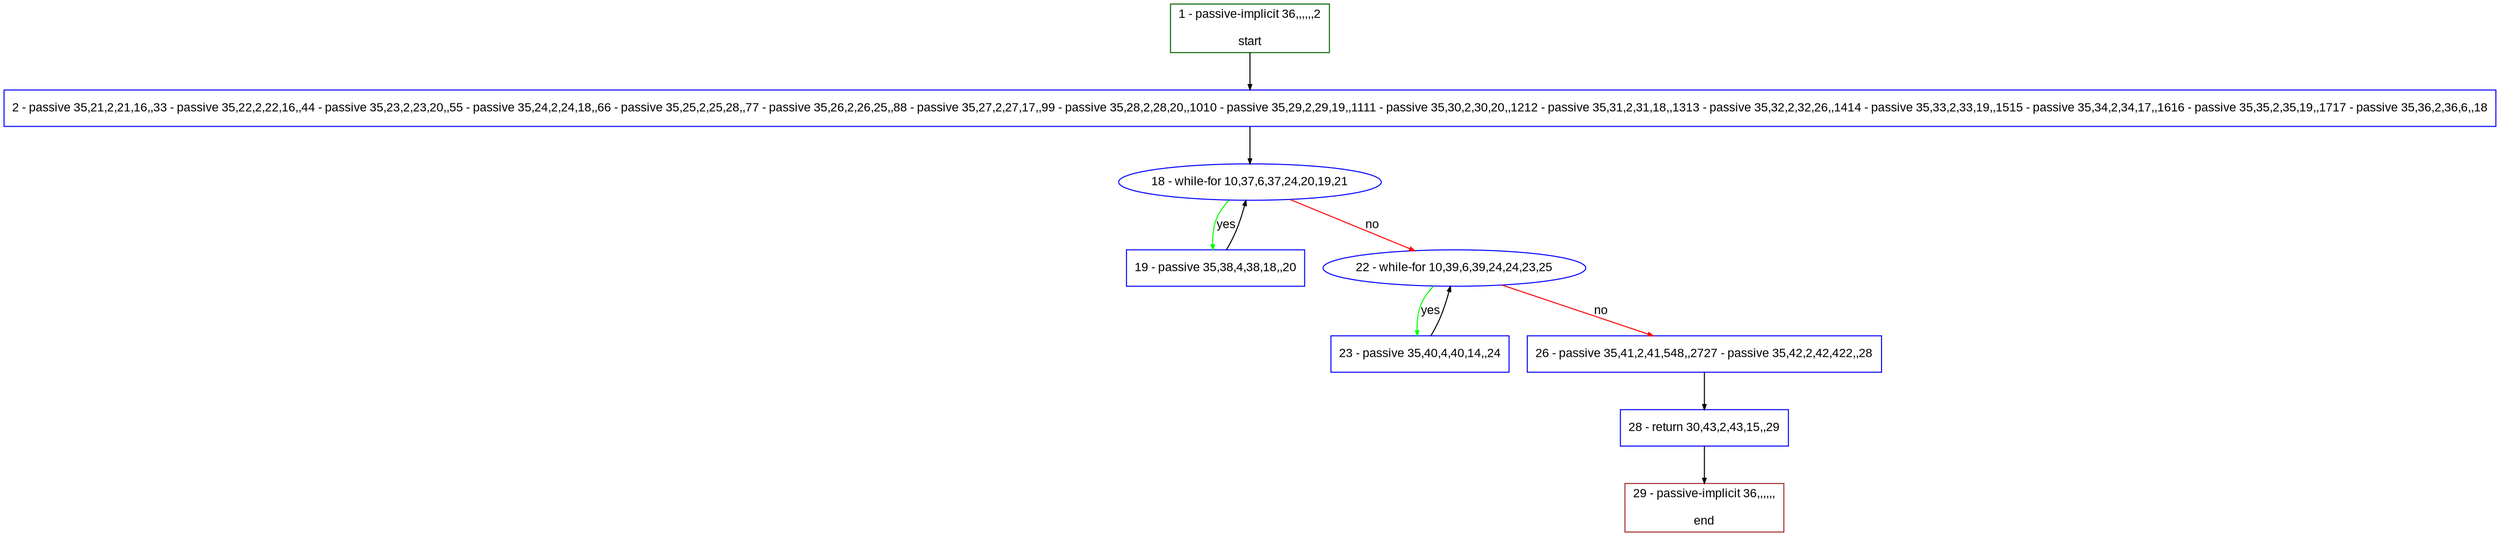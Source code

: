 digraph "" {
  graph [pack="true", label="", fontsize="12", packmode="clust", fontname="Arial", fillcolor="#FFFFCC", bgcolor="white", style="rounded,filled", compound="true"];
  node [node_initialized="no", label="", color="grey", fontsize="12", fillcolor="white", fontname="Arial", style="filled", shape="rectangle", compound="true", fixedsize="false"];
  edge [fontcolor="black", arrowhead="normal", arrowtail="none", arrowsize="0.5", ltail="", label="", color="black", fontsize="12", lhead="", fontname="Arial", dir="forward", compound="true"];
  __N1 [label="2 - passive 35,21,2,21,16,,33 - passive 35,22,2,22,16,,44 - passive 35,23,2,23,20,,55 - passive 35,24,2,24,18,,66 - passive 35,25,2,25,28,,77 - passive 35,26,2,26,25,,88 - passive 35,27,2,27,17,,99 - passive 35,28,2,28,20,,1010 - passive 35,29,2,29,19,,1111 - passive 35,30,2,30,20,,1212 - passive 35,31,2,31,18,,1313 - passive 35,32,2,32,26,,1414 - passive 35,33,2,33,19,,1515 - passive 35,34,2,34,17,,1616 - passive 35,35,2,35,19,,1717 - passive 35,36,2,36,6,,18", color="#0000ff", fillcolor="#ffffff", style="filled", shape="box"];
  __N2 [label="1 - passive-implicit 36,,,,,,2\n\nstart", color="#006400", fillcolor="#ffffff", style="filled", shape="box"];
  __N3 [label="18 - while-for 10,37,6,37,24,20,19,21", color="#0000ff", fillcolor="#ffffff", style="filled", shape="oval"];
  __N4 [label="19 - passive 35,38,4,38,18,,20", color="#0000ff", fillcolor="#ffffff", style="filled", shape="box"];
  __N5 [label="22 - while-for 10,39,6,39,24,24,23,25", color="#0000ff", fillcolor="#ffffff", style="filled", shape="oval"];
  __N6 [label="23 - passive 35,40,4,40,14,,24", color="#0000ff", fillcolor="#ffffff", style="filled", shape="box"];
  __N7 [label="26 - passive 35,41,2,41,548,,2727 - passive 35,42,2,42,422,,28", color="#0000ff", fillcolor="#ffffff", style="filled", shape="box"];
  __N8 [label="28 - return 30,43,2,43,15,,29", color="#0000ff", fillcolor="#ffffff", style="filled", shape="box"];
  __N9 [label="29 - passive-implicit 36,,,,,,\n\nend", color="#a52a2a", fillcolor="#ffffff", style="filled", shape="box"];
  __N2 -> __N1 [arrowhead="normal", arrowtail="none", color="#000000", label="", dir="forward"];
  __N1 -> __N3 [arrowhead="normal", arrowtail="none", color="#000000", label="", dir="forward"];
  __N3 -> __N4 [arrowhead="normal", arrowtail="none", color="#00ff00", label="yes", dir="forward"];
  __N4 -> __N3 [arrowhead="normal", arrowtail="none", color="#000000", label="", dir="forward"];
  __N3 -> __N5 [arrowhead="normal", arrowtail="none", color="#ff0000", label="no", dir="forward"];
  __N5 -> __N6 [arrowhead="normal", arrowtail="none", color="#00ff00", label="yes", dir="forward"];
  __N6 -> __N5 [arrowhead="normal", arrowtail="none", color="#000000", label="", dir="forward"];
  __N5 -> __N7 [arrowhead="normal", arrowtail="none", color="#ff0000", label="no", dir="forward"];
  __N7 -> __N8 [arrowhead="normal", arrowtail="none", color="#000000", label="", dir="forward"];
  __N8 -> __N9 [arrowhead="normal", arrowtail="none", color="#000000", label="", dir="forward"];
}
